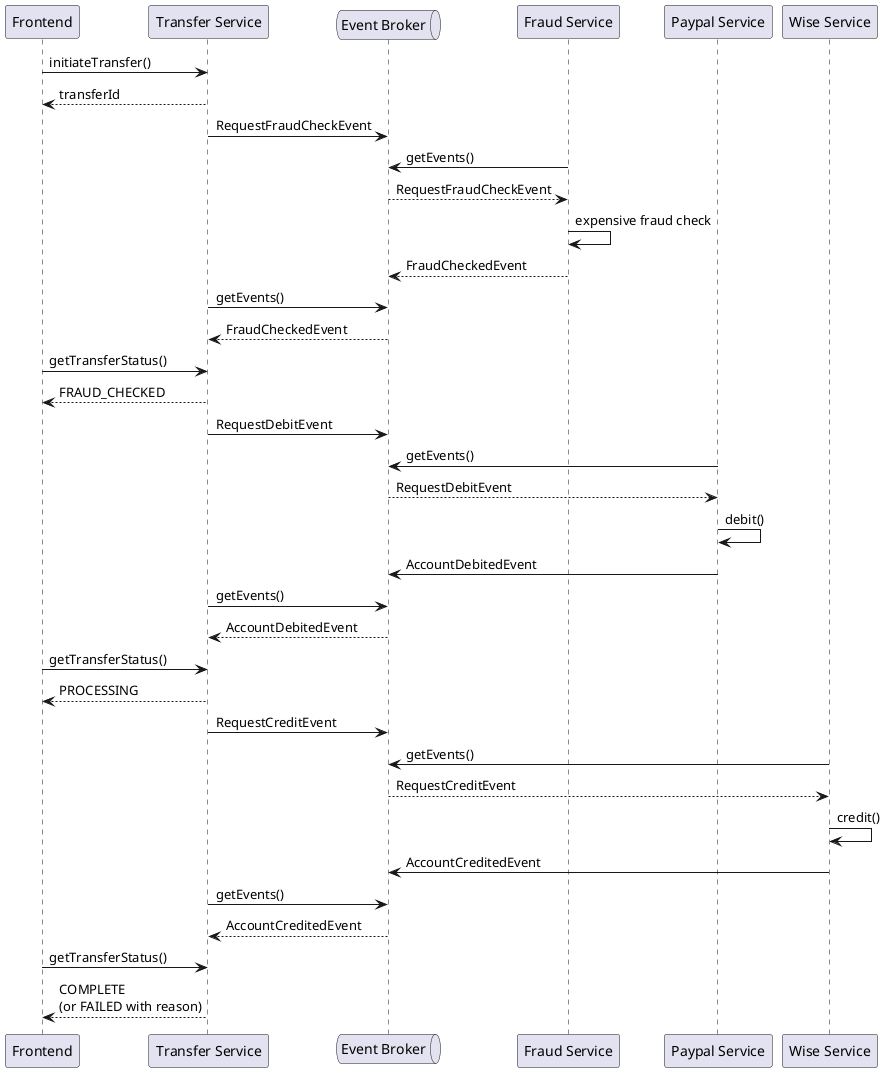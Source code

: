 @startuml
participant Frontend as frontend
participant "Transfer Service" as transaction
queue "Event Broker" as broker
participant "Fraud Service" as fraud
participant "Paypal Service" as provider1
participant "Wise Service" as provider2

frontend -> transaction: initiateTransfer()
transaction --> frontend: transferId
transaction -> broker: RequestFraudCheckEvent

fraud -> broker: getEvents()
broker --> fraud: RequestFraudCheckEvent
fraud -> fraud: expensive fraud check
fraud --> broker: FraudCheckedEvent
transaction -> broker: getEvents()
broker --> transaction: FraudCheckedEvent

frontend -> transaction: getTransferStatus()
transaction --> frontend: FRAUD_CHECKED


transaction -> broker: RequestDebitEvent
provider1 -> broker: getEvents()
broker --> provider1: RequestDebitEvent
provider1 -> provider1: debit()
provider1 -> broker: AccountDebitedEvent
transaction -> broker: getEvents()
broker --> transaction: AccountDebitedEvent

frontend -> transaction: getTransferStatus()
transaction --> frontend: PROCESSING

transaction -> broker: RequestCreditEvent
provider2 -> broker: getEvents()
broker --> provider2: RequestCreditEvent
provider2 -> provider2: credit()
provider2 -> broker: AccountCreditedEvent
transaction -> broker: getEvents()
broker --> transaction: AccountCreditedEvent


frontend -> transaction: getTransferStatus()
transaction --> frontend: COMPLETE \n(or FAILED with reason)

@enduml